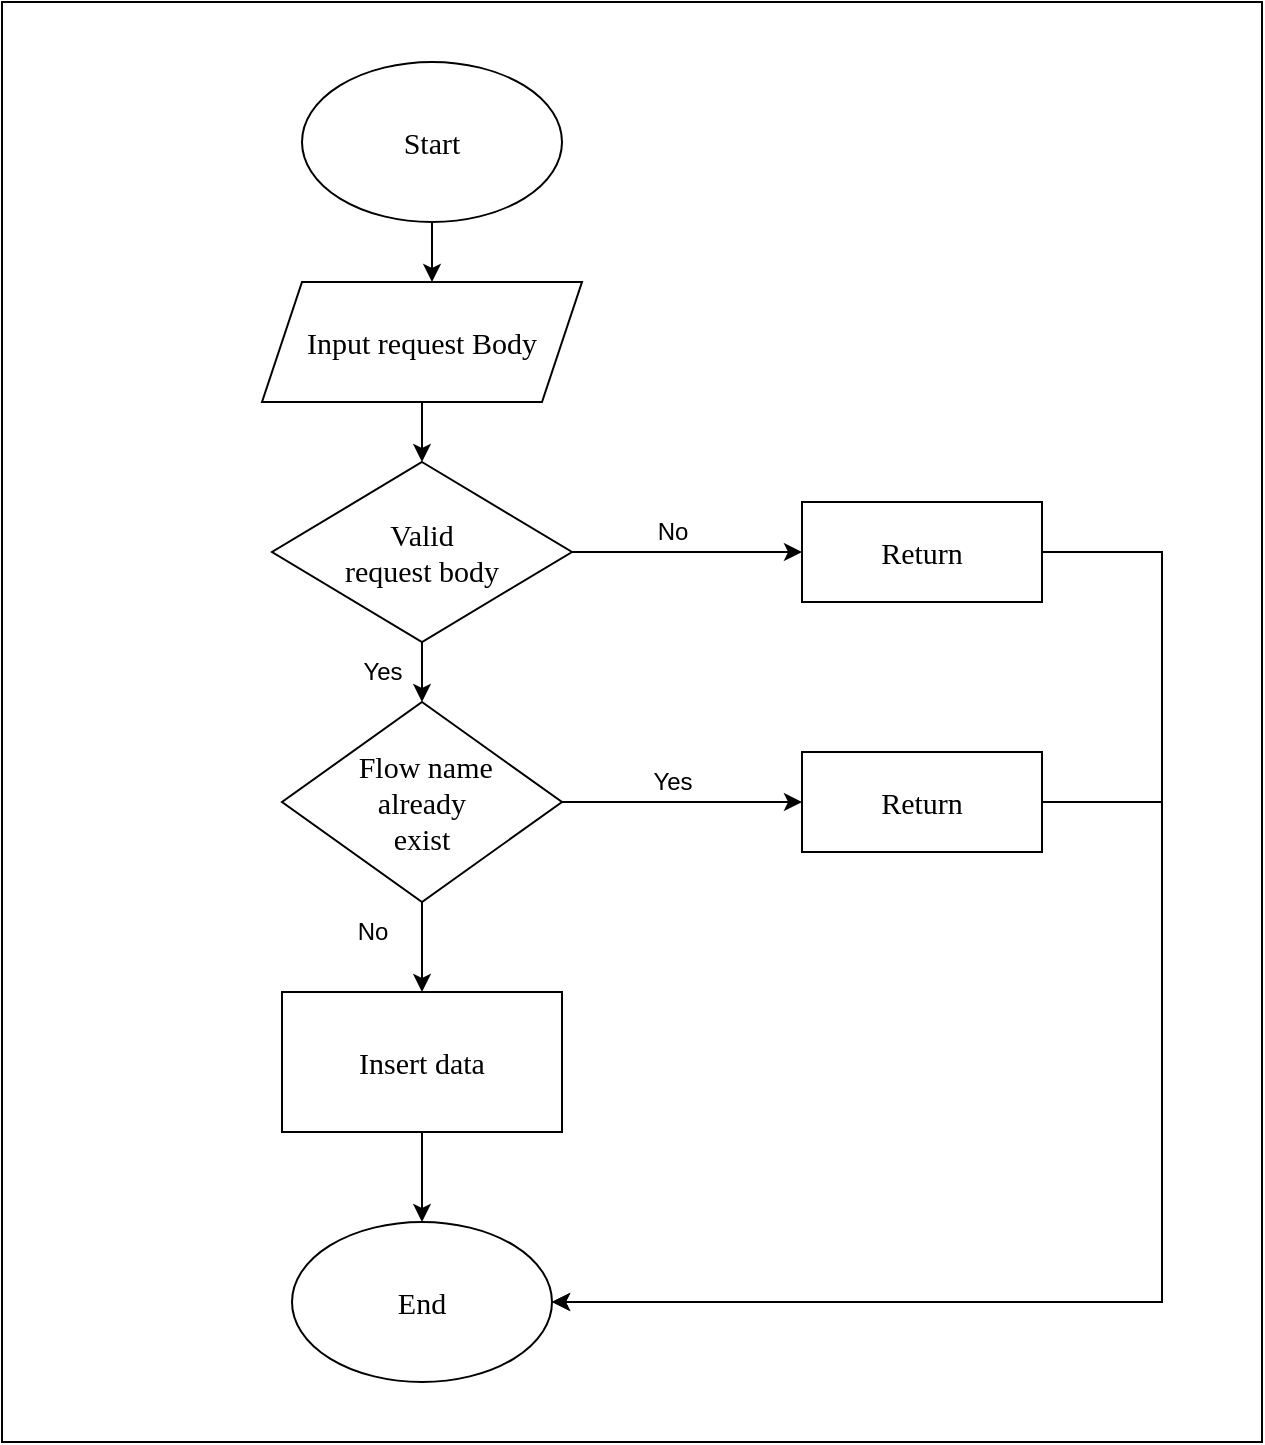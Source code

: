<mxfile version="22.1.11" type="device">
  <diagram name="Page-1" id="QSxSEcef5AFu9INZKdUs">
    <mxGraphModel dx="838" dy="446" grid="1" gridSize="10" guides="1" tooltips="1" connect="1" arrows="1" fold="1" page="1" pageScale="1" pageWidth="850" pageHeight="1100" math="0" shadow="0">
      <root>
        <mxCell id="0" />
        <mxCell id="1" parent="0" />
        <mxCell id="lfvt54emDJ42RaypE45g-49" value="" style="rounded=0;whiteSpace=wrap;html=1;" vertex="1" parent="1">
          <mxGeometry x="210" y="20" width="630" height="720" as="geometry" />
        </mxCell>
        <mxCell id="lfvt54emDJ42RaypE45g-5" value="" style="edgeStyle=orthogonalEdgeStyle;rounded=0;orthogonalLoop=1;jettySize=auto;html=1;" edge="1" parent="1" source="lfvt54emDJ42RaypE45g-1" target="lfvt54emDJ42RaypE45g-2">
          <mxGeometry relative="1" as="geometry">
            <Array as="points">
              <mxPoint x="425" y="160" />
              <mxPoint x="425" y="160" />
            </Array>
          </mxGeometry>
        </mxCell>
        <mxCell id="lfvt54emDJ42RaypE45g-1" value="&lt;font style=&quot;font-size: 15px;&quot; face=&quot;Times New Roman&quot;&gt;Start&lt;/font&gt;" style="ellipse;whiteSpace=wrap;html=1;align=center;" vertex="1" parent="1">
          <mxGeometry x="360" y="50" width="130" height="80" as="geometry" />
        </mxCell>
        <mxCell id="lfvt54emDJ42RaypE45g-6" value="" style="edgeStyle=orthogonalEdgeStyle;rounded=0;orthogonalLoop=1;jettySize=auto;html=1;" edge="1" parent="1" source="lfvt54emDJ42RaypE45g-2" target="lfvt54emDJ42RaypE45g-3">
          <mxGeometry relative="1" as="geometry" />
        </mxCell>
        <mxCell id="lfvt54emDJ42RaypE45g-2" value="&lt;font face=&quot;Times New Roman&quot; style=&quot;font-size: 15px;&quot;&gt;Input request Body&lt;/font&gt;" style="shape=parallelogram;perimeter=parallelogramPerimeter;whiteSpace=wrap;html=1;fixedSize=1;" vertex="1" parent="1">
          <mxGeometry x="340" y="160" width="160" height="60" as="geometry" />
        </mxCell>
        <mxCell id="lfvt54emDJ42RaypE45g-13" value="" style="edgeStyle=orthogonalEdgeStyle;rounded=0;orthogonalLoop=1;jettySize=auto;html=1;" edge="1" parent="1" source="lfvt54emDJ42RaypE45g-3">
          <mxGeometry relative="1" as="geometry">
            <mxPoint x="420" y="370" as="targetPoint" />
          </mxGeometry>
        </mxCell>
        <mxCell id="lfvt54emDJ42RaypE45g-18" style="edgeStyle=orthogonalEdgeStyle;rounded=0;orthogonalLoop=1;jettySize=auto;html=1;entryX=0;entryY=0.5;entryDx=0;entryDy=0;" edge="1" parent="1" source="lfvt54emDJ42RaypE45g-3" target="lfvt54emDJ42RaypE45g-53">
          <mxGeometry relative="1" as="geometry">
            <mxPoint x="610" y="295" as="targetPoint" />
          </mxGeometry>
        </mxCell>
        <mxCell id="lfvt54emDJ42RaypE45g-3" value="&lt;font style=&quot;font-size: 15px;&quot; face=&quot;Times New Roman&quot;&gt;Valid&lt;br&gt;request body&lt;/font&gt;" style="rhombus;whiteSpace=wrap;html=1;" vertex="1" parent="1">
          <mxGeometry x="345" y="250" width="150" height="90" as="geometry" />
        </mxCell>
        <mxCell id="lfvt54emDJ42RaypE45g-20" style="edgeStyle=orthogonalEdgeStyle;rounded=0;orthogonalLoop=1;jettySize=auto;html=1;entryX=0;entryY=0.5;entryDx=0;entryDy=0;" edge="1" parent="1" source="lfvt54emDJ42RaypE45g-16" target="lfvt54emDJ42RaypE45g-19">
          <mxGeometry relative="1" as="geometry" />
        </mxCell>
        <mxCell id="lfvt54emDJ42RaypE45g-24" value="" style="edgeStyle=orthogonalEdgeStyle;rounded=0;orthogonalLoop=1;jettySize=auto;html=1;entryX=0.5;entryY=0;entryDx=0;entryDy=0;" edge="1" parent="1" source="lfvt54emDJ42RaypE45g-16" target="lfvt54emDJ42RaypE45g-38">
          <mxGeometry relative="1" as="geometry">
            <mxPoint x="420" y="540.0" as="targetPoint" />
          </mxGeometry>
        </mxCell>
        <mxCell id="lfvt54emDJ42RaypE45g-16" value="&lt;font face=&quot;Times New Roman&quot; style=&quot;font-size: 15px;&quot;&gt;&amp;nbsp;Flow name &lt;br&gt;already &lt;br&gt;exist&lt;/font&gt;" style="rhombus;whiteSpace=wrap;html=1;" vertex="1" parent="1">
          <mxGeometry x="350" y="370" width="140" height="100" as="geometry" />
        </mxCell>
        <mxCell id="lfvt54emDJ42RaypE45g-48" style="edgeStyle=orthogonalEdgeStyle;rounded=0;orthogonalLoop=1;jettySize=auto;html=1;exitX=1;exitY=0.5;exitDx=0;exitDy=0;" edge="1" parent="1" source="lfvt54emDJ42RaypE45g-19" target="lfvt54emDJ42RaypE45g-43">
          <mxGeometry relative="1" as="geometry">
            <mxPoint x="370" y="1130" as="targetPoint" />
            <mxPoint x="730" y="530" as="sourcePoint" />
            <Array as="points">
              <mxPoint x="790" y="420" />
              <mxPoint x="790" y="670" />
            </Array>
          </mxGeometry>
        </mxCell>
        <mxCell id="lfvt54emDJ42RaypE45g-19" value="&lt;font face=&quot;Times New Roman&quot; style=&quot;font-size: 15px;&quot;&gt;Return&lt;/font&gt;" style="rounded=0;whiteSpace=wrap;html=1;" vertex="1" parent="1">
          <mxGeometry x="610" y="395" width="120" height="50" as="geometry" />
        </mxCell>
        <mxCell id="lfvt54emDJ42RaypE45g-31" value="No" style="text;html=1;align=center;verticalAlign=middle;resizable=0;points=[];autosize=1;strokeColor=none;fillColor=none;" vertex="1" parent="1">
          <mxGeometry x="375" y="470" width="40" height="30" as="geometry" />
        </mxCell>
        <mxCell id="lfvt54emDJ42RaypE45g-32" value="Yes" style="text;html=1;align=center;verticalAlign=middle;resizable=0;points=[];autosize=1;strokeColor=none;fillColor=none;" vertex="1" parent="1">
          <mxGeometry x="525" y="395" width="40" height="30" as="geometry" />
        </mxCell>
        <mxCell id="lfvt54emDJ42RaypE45g-33" value="No" style="text;html=1;align=center;verticalAlign=middle;resizable=0;points=[];autosize=1;strokeColor=none;fillColor=none;" vertex="1" parent="1">
          <mxGeometry x="525" y="270" width="40" height="30" as="geometry" />
        </mxCell>
        <mxCell id="lfvt54emDJ42RaypE45g-34" value="Yes" style="text;html=1;align=center;verticalAlign=middle;resizable=0;points=[];autosize=1;strokeColor=none;fillColor=none;" vertex="1" parent="1">
          <mxGeometry x="380" y="340" width="40" height="30" as="geometry" />
        </mxCell>
        <mxCell id="lfvt54emDJ42RaypE45g-44" style="edgeStyle=orthogonalEdgeStyle;rounded=0;orthogonalLoop=1;jettySize=auto;html=1;entryX=0.5;entryY=0;entryDx=0;entryDy=0;" edge="1" parent="1" source="lfvt54emDJ42RaypE45g-38" target="lfvt54emDJ42RaypE45g-43">
          <mxGeometry relative="1" as="geometry" />
        </mxCell>
        <mxCell id="lfvt54emDJ42RaypE45g-38" value="&lt;font face=&quot;Times New Roman&quot;&gt;&lt;span style=&quot;font-size: 15px;&quot;&gt;Insert data&lt;/span&gt;&lt;/font&gt;" style="rounded=0;whiteSpace=wrap;html=1;" vertex="1" parent="1">
          <mxGeometry x="350" y="515" width="140" height="70" as="geometry" />
        </mxCell>
        <mxCell id="lfvt54emDJ42RaypE45g-43" value="&lt;font face=&quot;Times New Roman&quot;&gt;&lt;span style=&quot;font-size: 15px;&quot;&gt;End&lt;/span&gt;&lt;/font&gt;" style="ellipse;whiteSpace=wrap;html=1;align=center;" vertex="1" parent="1">
          <mxGeometry x="355" y="630" width="130" height="80" as="geometry" />
        </mxCell>
        <mxCell id="lfvt54emDJ42RaypE45g-47" value="" style="endArrow=classic;html=1;rounded=0;entryX=1;entryY=0.5;entryDx=0;entryDy=0;exitX=1;exitY=0.5;exitDx=0;exitDy=0;" edge="1" parent="1" source="lfvt54emDJ42RaypE45g-53" target="lfvt54emDJ42RaypE45g-43">
          <mxGeometry width="50" height="50" relative="1" as="geometry">
            <mxPoint x="730" y="295" as="sourcePoint" />
            <mxPoint x="540" y="980" as="targetPoint" />
            <Array as="points">
              <mxPoint x="790" y="295" />
              <mxPoint x="790" y="670" />
            </Array>
          </mxGeometry>
        </mxCell>
        <mxCell id="lfvt54emDJ42RaypE45g-53" value="&lt;font face=&quot;Times New Roman&quot; style=&quot;font-size: 15px;&quot;&gt;Return&lt;/font&gt;" style="rounded=0;whiteSpace=wrap;html=1;" vertex="1" parent="1">
          <mxGeometry x="610" y="270" width="120" height="50" as="geometry" />
        </mxCell>
      </root>
    </mxGraphModel>
  </diagram>
</mxfile>
